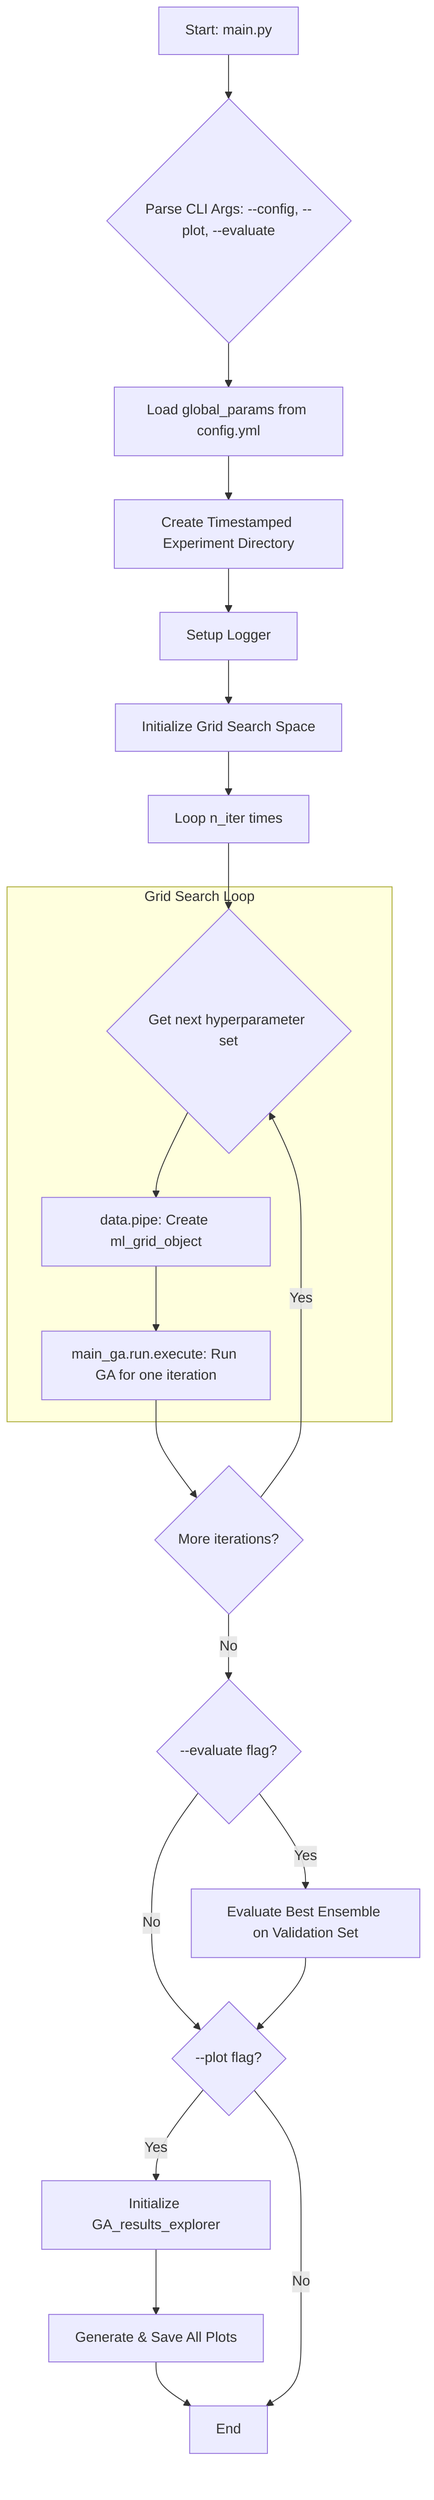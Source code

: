 graph TD
    A[Start: main.py] --> B{Parse CLI Args: --config, --plot, --evaluate}
    B --> C[Load global_params from config.yml]
    C --> D[Create Timestamped Experiment Directory]
    D --> E[Setup Logger]
    E --> F[Initialize Grid Search Space]
    F --> G[Loop n_iter times]
    
    subgraph GridSearch["Grid Search Loop"]
        H{Get next hyperparameter set}
        I[data.pipe: Create ml_grid_object]
        J[main_ga.run.execute: Run GA for one iteration]
        H --> I
        I --> J
    end
    
    G --> H
    J --> K{More iterations?}
    K -->|Yes| H
    K -->|No| L{--evaluate flag?}
    
    L -->|Yes| M[Evaluate Best Ensemble on Validation Set]
    L -->|No| N{--plot flag?}
    M --> N
    
    N -->|Yes| O[Initialize GA_results_explorer]
    O --> P[Generate & Save All Plots]
    P --> Q[End]
    N -->|No| Q